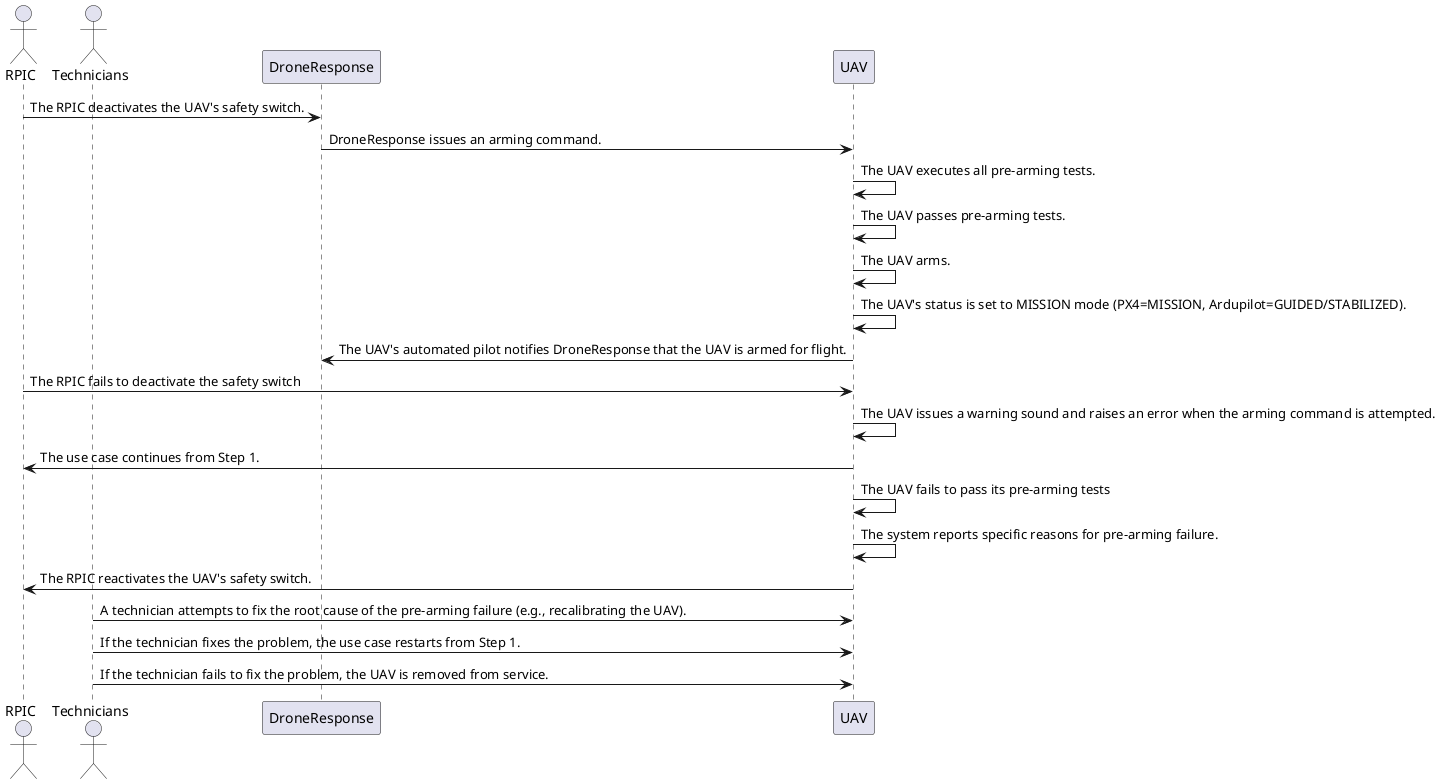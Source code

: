@startuml "Activate and Arm Sequence Diagram"

actor "RPIC" as RPIC
actor "Technicians" as Technicians

RPIC -> DroneResponse: The RPIC deactivates the UAV's safety switch.
DroneResponse -> UAV: DroneResponse issues an arming command.
UAV -> UAV: The UAV executes all pre-arming tests.
UAV -> UAV: The UAV passes pre-arming tests.
UAV -> UAV: The UAV arms.
UAV -> UAV: The UAV's status is set to MISSION mode (PX4=MISSION, Ardupilot=GUIDED/STABILIZED).
UAV -> DroneResponse: The UAV's automated pilot notifies DroneResponse that the UAV is armed for flight.

RPIC -> UAV: The RPIC fails to deactivate the safety switch
UAV -> UAV: The UAV issues a warning sound and raises an error when the arming command is attempted.
UAV -> RPIC: The use case continues from Step 1.

UAV -> UAV: The UAV fails to pass its pre-arming tests
UAV -> UAV: The system reports specific reasons for pre-arming failure.
UAV -> RPIC: The RPIC reactivates the UAV's safety switch.
Technicians -> UAV: A technician attempts to fix the root cause of the pre-arming failure (e.g., recalibrating the UAV).
Technicians -> UAV: If the technician fixes the problem, the use case restarts from Step 1.
Technicians -> UAV: If the technician fails to fix the problem, the UAV is removed from service.

@enduml

